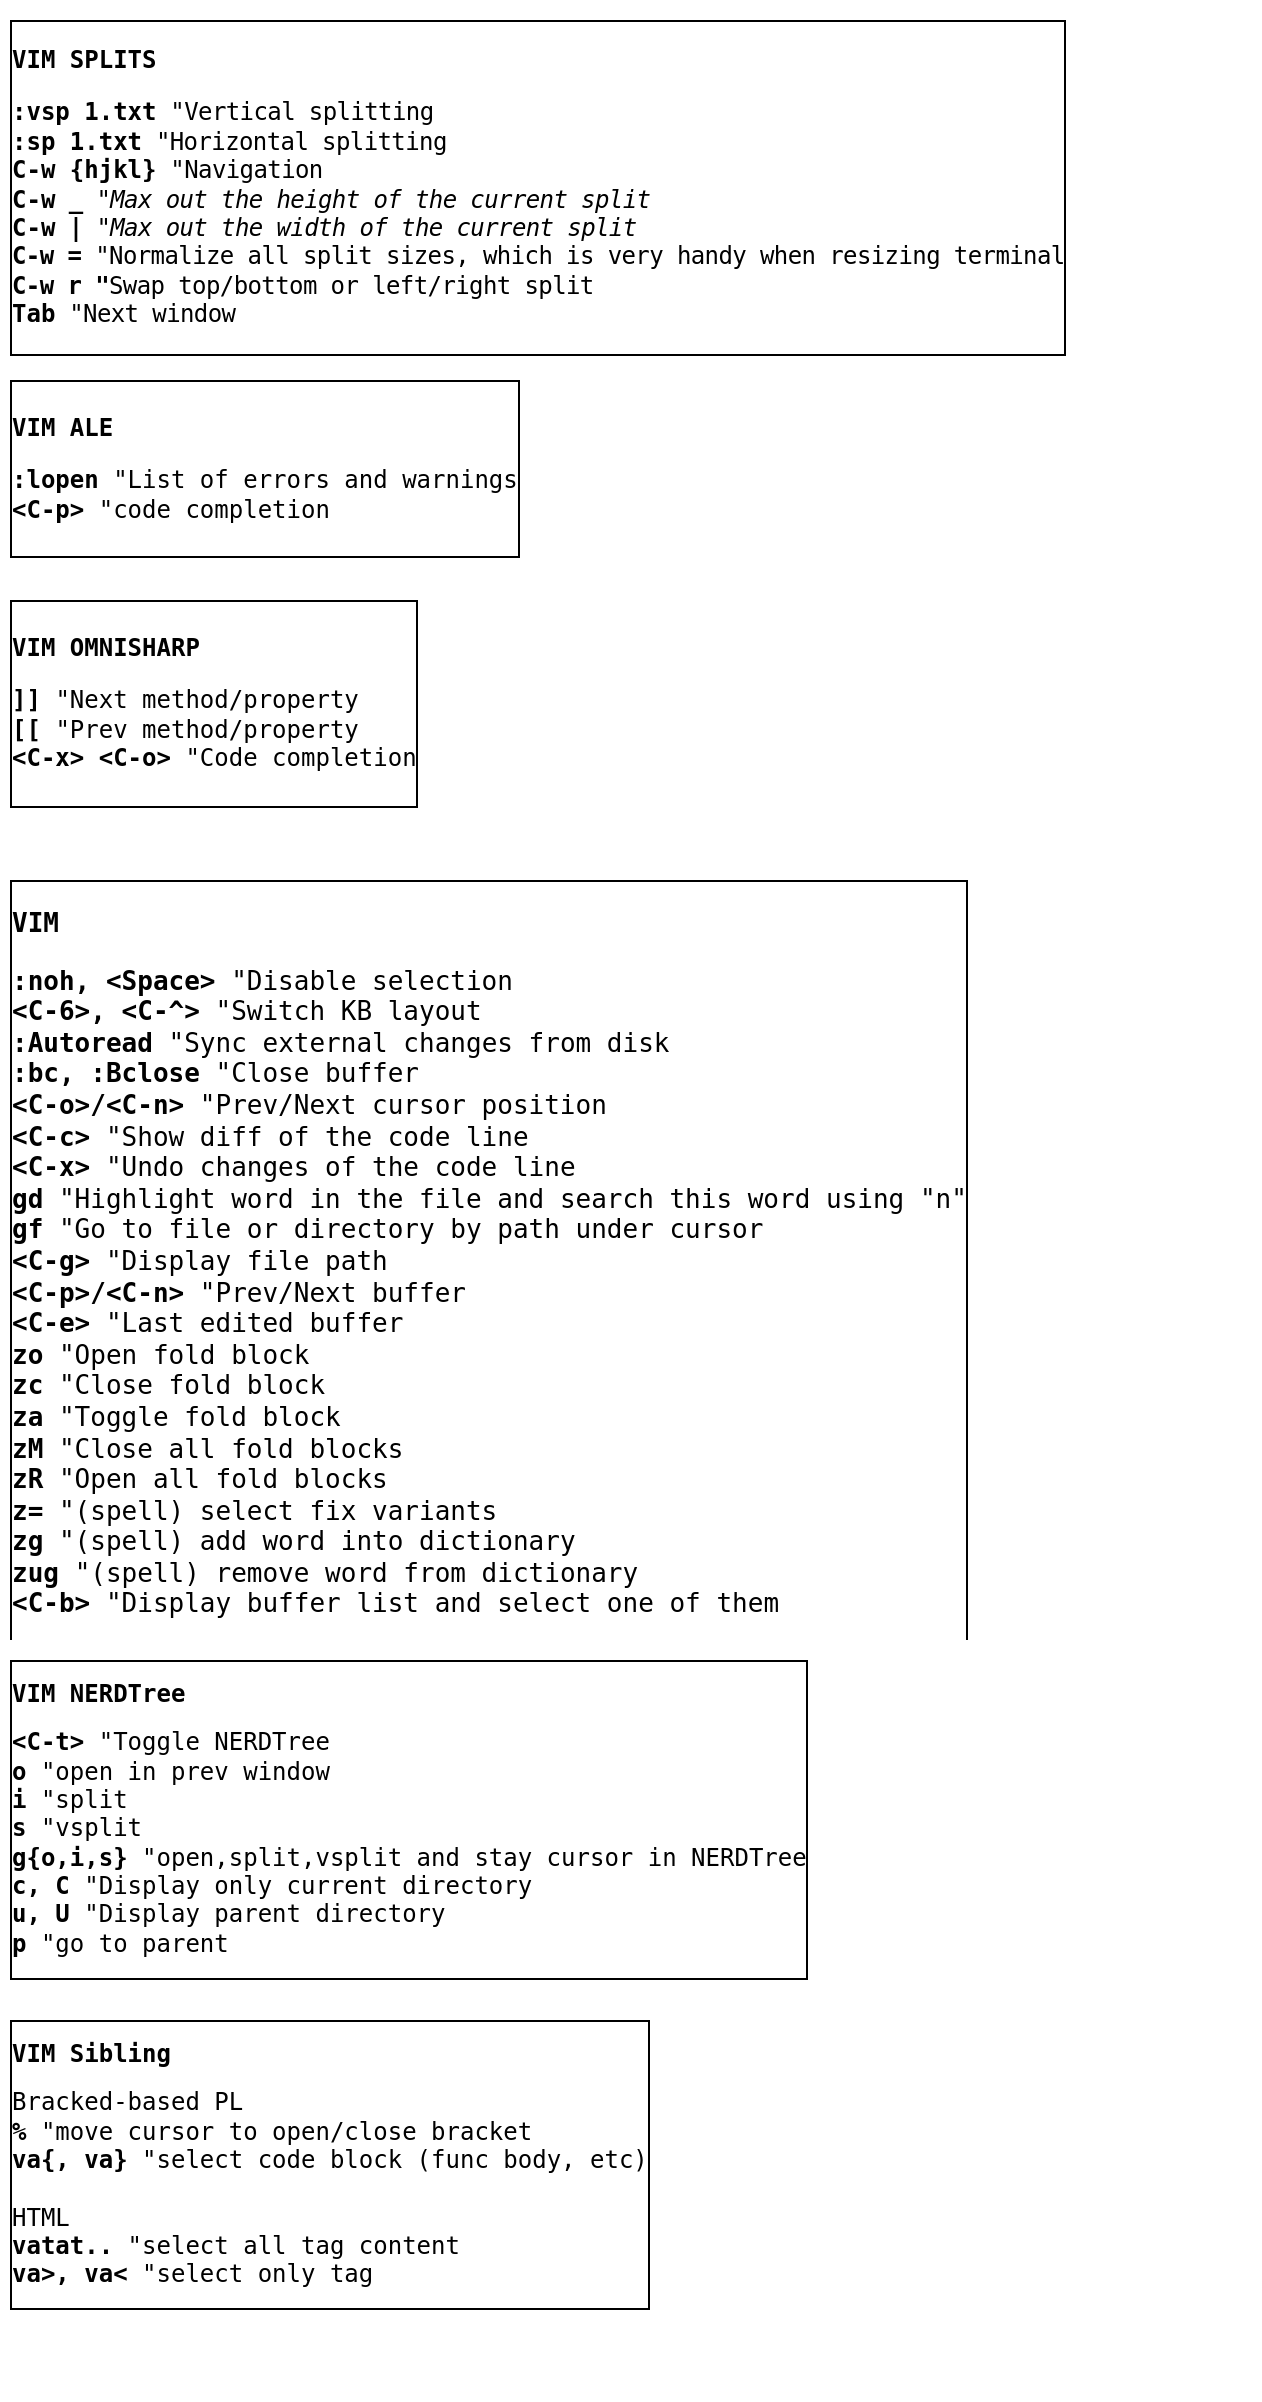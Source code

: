 <mxfile version="14.6.9" type="device"><diagram id="zsasw6si1hnA-dcXNO2p" name="Page-1"><mxGraphModel dx="1362" dy="806" grid="1" gridSize="10" guides="1" tooltips="1" connect="1" arrows="1" fold="1" page="1" pageScale="1" pageWidth="827" pageHeight="1169" math="0" shadow="0"><root><mxCell id="0"/><mxCell id="1" parent="0"/><mxCell id="ozXyOQtT3zi1J_VsEqZR-3" value="&lt;p&gt;&lt;font style=&quot;font-size: 12px&quot;&gt;&lt;b&gt;VIM SPLITS&lt;/b&gt;&lt;/font&gt;&lt;/p&gt;&lt;p&gt;&lt;b&gt;:vsp 1.txt&lt;/b&gt;&lt;span style=&quot;font-weight: normal ; letter-spacing: -0.3px&quot;&gt; &quot;Vertical splitting&lt;br&gt;&lt;/span&gt;&lt;b&gt;:sp 1.txt&lt;/b&gt;&lt;span style=&quot;letter-spacing: -0.3px ; font-weight: normal&quot;&gt; &quot;Horizontal splitting&lt;br&gt;&lt;/span&gt;&lt;b&gt;C-w {hjkl}&lt;/b&gt;&lt;span style=&quot;font-weight: 400 ; letter-spacing: -0.3px&quot;&gt; &quot;Navigation&lt;br&gt;&lt;/span&gt;&lt;b&gt;C-&lt;span class=&quot;p&quot; style=&quot;letter-spacing: -0.3px ; box-sizing: inherit&quot;&gt;w&lt;/span&gt;&lt;span style=&quot;letter-spacing: -0.3px&quot;&gt; _&lt;/span&gt;&lt;/b&gt;&lt;span style=&quot;letter-spacing: -0.3px&quot;&gt; &lt;/span&gt;&lt;span style=&quot;letter-spacing: -0.3px ; font-weight: 400&quot;&gt;&quot;&lt;/span&gt;&lt;i&gt;&lt;span style=&quot;font-weight: 400 ; letter-spacing: -0.3px&quot;&gt;Max out the height of the current split&lt;br&gt;&lt;/span&gt;&lt;/i&gt;&lt;b&gt;C-&lt;span class=&quot;p&quot; style=&quot;letter-spacing: -0.3px ; box-sizing: inherit&quot;&gt;w&lt;/span&gt;&lt;span style=&quot;letter-spacing: -0.3px&quot;&gt; &lt;/span&gt;&lt;span class=&quot;p&quot; style=&quot;letter-spacing: -0.3px ; box-sizing: inherit&quot;&gt;|&lt;/span&gt;&lt;/b&gt;&lt;span class=&quot;p&quot; style=&quot;letter-spacing: -0.3px ; font-weight: normal ; box-sizing: inherit&quot;&gt; &lt;/span&gt;&lt;span style=&quot;letter-spacing: -0.3px ; font-weight: 400&quot;&gt;&lt;i&gt;&quot;Max out the width of the current split&lt;br&gt;&lt;/i&gt;&lt;/span&gt;&lt;font style=&quot;letter-spacing: -0.3px ; font-size: 12px&quot;&gt;&lt;b&gt;C-&lt;span class=&quot;p&quot; style=&quot;box-sizing: inherit&quot;&gt;w&lt;/span&gt; &lt;span class=&quot;p&quot; style=&quot;box-sizing: inherit&quot;&gt;=&lt;/span&gt;&lt;/b&gt;&lt;span class=&quot;p&quot; style=&quot;box-sizing: inherit&quot;&gt; &lt;/span&gt;&lt;/font&gt;&lt;span style=&quot;letter-spacing: -0.3px&quot;&gt;&lt;span style=&quot;font-weight: normal&quot;&gt;&quot;Normalize all split sizes, which is very handy when resizing terminal&lt;/span&gt;&lt;span style=&quot;font-weight: 400&quot;&gt;&lt;br&gt;&lt;/span&gt;&lt;/span&gt;&lt;font style=&quot;letter-spacing: -0.3px ; font-weight: normal ; font-size: 12px&quot;&gt;&lt;b&gt;C-&lt;/b&gt;&lt;span class=&quot;p&quot; style=&quot;box-sizing: inherit&quot;&gt;&lt;b&gt;w&lt;/b&gt;&lt;/span&gt;&lt;b&gt; r &quot;&lt;/b&gt;&lt;/font&gt;&lt;span style=&quot;font-weight: normal ; letter-spacing: -0.3px&quot;&gt;Swap top/bottom or left/right split&lt;br&gt;&lt;/span&gt;&lt;b&gt;Tab&lt;/b&gt;&lt;span style=&quot;letter-spacing: -0.3px ; font-weight: normal&quot;&gt;&amp;nbsp;&quot;Next window&lt;/span&gt;&lt;/p&gt;" style="text;html=1;spacing=5;padding=5;whiteSpace=wrap;overflow=hidden;rounded=0;fontFamily=monospace;labelBackgroundColor=#ffffff;labelBorderColor=#000000;" parent="1" vertex="1"><mxGeometry x="10" y="10" width="630" height="180" as="geometry"/></mxCell><mxCell id="r09ggtFG_92BmXEbbVM_-1" style="edgeStyle=orthogonalEdgeStyle;rounded=0;orthogonalLoop=1;jettySize=auto;html=1;exitX=0.5;exitY=1;exitDx=0;exitDy=0;" parent="1" source="ozXyOQtT3zi1J_VsEqZR-3" target="ozXyOQtT3zi1J_VsEqZR-3" edge="1"><mxGeometry relative="1" as="geometry"/></mxCell><mxCell id="r09ggtFG_92BmXEbbVM_-2" value="&lt;p style=&quot;line-height: 80%&quot;&gt;&lt;/p&gt;&lt;p style=&quot;font-size: 13px&quot;&gt;&lt;font style=&quot;font-size: 13px&quot;&gt;&lt;b&gt;VIM&lt;/b&gt;&lt;/font&gt;&lt;/p&gt;&lt;p style=&quot;font-size: 13px&quot;&gt;&lt;font style=&quot;font-size: 13px&quot;&gt;&lt;b&gt;:noh, &amp;lt;Space&amp;gt; &lt;/b&gt;&lt;/font&gt;&lt;font style=&quot;font-size: 13px ; font-weight: normal&quot;&gt;&quot;Disable selection&lt;br&gt;&lt;/font&gt;&lt;font style=&quot;font-size: 13px&quot;&gt;&lt;b&gt;&amp;lt;C-6&amp;gt;, &amp;lt;C-^&amp;gt; &lt;/b&gt;&lt;/font&gt;&lt;font style=&quot;font-size: 13px ; font-weight: normal&quot;&gt;&quot;Switch KB layout&lt;br&gt;&lt;/font&gt;&lt;font style=&quot;font-size: 13px&quot;&gt;&lt;b&gt;:Autoread &lt;/b&gt;&lt;/font&gt;&lt;font style=&quot;font-size: 13px ; font-weight: normal&quot;&gt;&quot;Sync external changes from disk&lt;/font&gt;&lt;font style=&quot;font-size: 13px ; font-weight: normal&quot;&gt;&lt;br&gt;&lt;/font&gt;&lt;font style=&quot;font-size: 13px&quot;&gt;&lt;b&gt;:bc, :Bclose &lt;/b&gt;&lt;/font&gt;&lt;font style=&quot;font-size: 13px ; font-weight: normal&quot;&gt;&quot;Close buffer&lt;br&gt;&lt;/font&gt;&lt;font style=&quot;font-size: 13px&quot;&gt;&lt;b&gt;&amp;lt;C-o&amp;gt;/&amp;lt;C-n&amp;gt; &lt;/b&gt;&lt;/font&gt;&lt;font style=&quot;font-size: 13px ; font-weight: normal&quot;&gt;&quot;Prev/Next cursor position&lt;/font&gt;&lt;font style=&quot;font-size: 13px ; font-weight: normal&quot;&gt;&lt;br&gt;&lt;/font&gt;&lt;font style=&quot;font-size: 13px&quot;&gt;&lt;b&gt;&amp;lt;C-c&amp;gt; &lt;/b&gt;&lt;/font&gt;&lt;font style=&quot;font-size: 13px ; font-weight: normal&quot;&gt;&quot;Show diff of the code line&lt;br&gt;&lt;/font&gt;&lt;font style=&quot;font-size: 13px&quot;&gt;&lt;b&gt;&amp;lt;C-x&amp;gt; &lt;/b&gt;&lt;/font&gt;&lt;font style=&quot;font-size: 13px ; font-weight: normal&quot;&gt;&quot;Undo changes of the code line&lt;/font&gt;&lt;font style=&quot;font-size: 13px ; font-weight: normal&quot;&gt;&lt;br&gt;&lt;/font&gt;&lt;font style=&quot;font-size: 13px&quot;&gt;&lt;b&gt;gd &lt;/b&gt;&lt;/font&gt;&lt;font style=&quot;font-size: 13px ; font-weight: normal&quot;&gt;&quot;Highlight word in the file and search this word using &quot;n&quot;&lt;br&gt;&lt;/font&gt;&lt;font style=&quot;font-size: 13px&quot;&gt;&lt;b&gt;gf &lt;/b&gt;&lt;/font&gt;&lt;font style=&quot;font-size: 13px ; font-weight: normal&quot;&gt;&quot;Go to file or directory by path under cursor&lt;/font&gt;&lt;font style=&quot;font-size: 13px ; font-weight: normal&quot;&gt;&lt;br&gt;&lt;/font&gt;&lt;font style=&quot;font-size: 13px&quot;&gt;&lt;b&gt;&amp;lt;C-g&amp;gt; &lt;/b&gt;&lt;/font&gt;&lt;font style=&quot;font-size: 13px ; font-weight: normal&quot;&gt;&quot;Display file path&lt;/font&gt;&lt;font style=&quot;font-size: 13px ; font-weight: normal&quot;&gt;&lt;br&gt;&lt;/font&gt;&lt;font style=&quot;font-size: 13px&quot;&gt;&lt;b&gt;&amp;lt;C-p&amp;gt;/&amp;lt;C-n&amp;gt; &lt;/b&gt;&lt;/font&gt;&lt;font style=&quot;font-size: 13px ; font-weight: normal&quot;&gt;&quot;Prev/Next buffer&lt;br&gt;&lt;/font&gt;&lt;font style=&quot;font-size: 13px&quot;&gt;&lt;b&gt;&amp;lt;C-e&amp;gt; &lt;/b&gt;&lt;/font&gt;&lt;font style=&quot;font-size: 13px ; font-weight: normal&quot;&gt;&quot;Last edited buffer&lt;br&gt;&lt;/font&gt;&lt;font style=&quot;font-size: 13px&quot;&gt;&lt;b&gt;zo &lt;/b&gt;&lt;/font&gt;&lt;font style=&quot;font-size: 13px ; font-weight: normal&quot;&gt;&quot;Open fold block&lt;br&gt;&lt;/font&gt;&lt;font style=&quot;font-size: 13px&quot;&gt;&lt;b&gt;zc &lt;/b&gt;&lt;/font&gt;&lt;font style=&quot;font-size: 13px ; font-weight: normal&quot;&gt;&quot;Close fold block&lt;br&gt;&lt;b&gt;za&amp;nbsp;&lt;/b&gt;&quot;Toggle fold block&lt;br&gt;&lt;b&gt;zM&amp;nbsp;&lt;/b&gt;&quot;Close all fold blocks&lt;br&gt;&lt;b&gt;zR&amp;nbsp;&lt;/b&gt;&quot;Open all fold blocks&lt;br&gt;&lt;/font&gt;&lt;font style=&quot;font-size: 13px&quot;&gt;&lt;b&gt;z= &lt;/b&gt;&lt;/font&gt;&lt;font style=&quot;font-size: 13px ; font-weight: normal&quot;&gt;&quot;(spell) select fix variants&lt;br&gt;&lt;/font&gt;&lt;font style=&quot;font-size: 13px&quot;&gt;&lt;b&gt;zg &lt;/b&gt;&lt;/font&gt;&lt;font style=&quot;font-size: 13px ; font-weight: normal&quot;&gt;&quot;(spell) add word into dictionary&lt;br&gt;&lt;/font&gt;&lt;font style=&quot;font-size: 13px&quot;&gt;&lt;b&gt;zug &lt;/b&gt;&lt;/font&gt;&lt;font style=&quot;font-size: 13px ; font-weight: normal&quot;&gt;&quot;(spell) remove word from dictionary&lt;br&gt;&lt;/font&gt;&lt;font style=&quot;font-size: 13px&quot;&gt;&lt;b&gt;&amp;lt;C-b&amp;gt; &lt;/b&gt;&lt;/font&gt;&lt;font style=&quot;font-size: 13px ; font-weight: normal&quot;&gt;&quot;Display buffer list and select one of them&lt;/font&gt;&lt;/p&gt;&lt;p&gt;&lt;/p&gt;" style="text;html=1;spacing=5;padding=5;whiteSpace=wrap;overflow=hidden;rounded=0;fontFamily=monospace;labelBackgroundColor=#ffffff;labelBorderColor=#000000;" parent="1" vertex="1"><mxGeometry x="10" y="440" width="580" height="390" as="geometry"/></mxCell><mxCell id="r09ggtFG_92BmXEbbVM_-3" value="&lt;h1&gt;&lt;p style=&quot;font-size: 12px&quot;&gt;&lt;b&gt;VIM ALE&lt;/b&gt;&lt;/p&gt;&lt;p style=&quot;font-size: 12px&quot;&gt;:lopen&lt;span style=&quot;font-weight: normal&quot;&gt;&amp;nbsp;&quot;List of errors and warnings&lt;/span&gt;&lt;br&gt;&amp;lt;C-p&amp;gt;&lt;span style=&quot;font-weight: normal&quot;&gt; &quot;code completion&lt;/span&gt;&lt;/p&gt;&lt;/h1&gt;" style="text;html=1;spacing=5;padding=5;whiteSpace=wrap;overflow=hidden;rounded=0;fontFamily=monospace;labelBackgroundColor=#ffffff;labelBorderColor=#000000;" parent="1" vertex="1"><mxGeometry x="10" y="190" width="630" height="110" as="geometry"/></mxCell><mxCell id="r09ggtFG_92BmXEbbVM_-4" value="&lt;h1 style=&quot;font-size: 14px&quot;&gt;&lt;div style=&quot;font-size: 12px&quot;&gt;VIM NERDTree&lt;/div&gt;&lt;/h1&gt;&lt;h1 style=&quot;font-size: 14px&quot;&gt;&lt;div style=&quot;font-size: 12px&quot;&gt;&amp;lt;C-t&amp;gt;&lt;span style=&quot;font-weight: normal&quot;&gt; &quot;Toggle NERDTree&lt;/span&gt;&lt;br&gt;o &lt;span style=&quot;font-weight: normal&quot;&gt;&quot;open in prev window&lt;/span&gt;&lt;/div&gt;&lt;div style=&quot;font-size: 12px&quot;&gt;i &lt;span style=&quot;font-weight: normal&quot;&gt;&quot;split&lt;/span&gt;&lt;/div&gt;&lt;div style=&quot;font-size: 12px&quot;&gt;s &lt;span style=&quot;font-weight: normal&quot;&gt;&quot;vsplit&lt;/span&gt;&lt;/div&gt;&lt;div style=&quot;font-size: 12px&quot;&gt;g{o,i,s}&lt;span style=&quot;font-weight: normal&quot;&gt;&amp;nbsp;&quot;open,split,vsplit and stay cursor in NERDTree&lt;/span&gt;&lt;/div&gt;&lt;div style=&quot;font-size: 12px&quot;&gt;c, C&lt;span style=&quot;font-weight: normal&quot;&gt;&amp;nbsp;&quot;Display only current directory&lt;/span&gt;&lt;/div&gt;&lt;div style=&quot;font-size: 12px&quot;&gt;u, U&lt;span style=&quot;font-weight: normal&quot;&gt;&amp;nbsp;&quot;Display parent directory&lt;/span&gt;&lt;/div&gt;&lt;div style=&quot;font-size: 12px&quot;&gt;p&lt;span style=&quot;font-weight: normal&quot;&gt;&amp;nbsp;&quot;go to parent&lt;/span&gt;&lt;/div&gt;&lt;/h1&gt;" style="text;html=1;spacing=5;padding=5;whiteSpace=wrap;overflow=hidden;rounded=0;fontFamily=monospace;labelBackgroundColor=#ffffff;labelBorderColor=#000000;" parent="1" vertex="1"><mxGeometry x="10" y="830" width="630" height="200" as="geometry"/></mxCell><mxCell id="Mw7nq_PF2TeKlL-I8GQI-1" value="&lt;h1&gt;&lt;p style=&quot;font-size: 12px&quot;&gt;&lt;b&gt;VIM OMNISHARP&lt;/b&gt;&lt;/p&gt;&lt;p style=&quot;font-size: 12px&quot;&gt;]] &lt;span style=&quot;font-weight: normal&quot;&gt;&quot;Next method/property&lt;/span&gt;&lt;br&gt;[[ &lt;span style=&quot;font-weight: normal&quot;&gt;&quot;Prev method/property&lt;/span&gt;&lt;br&gt;&amp;lt;C-x&amp;gt; &amp;lt;C-o&amp;gt;&lt;span style=&quot;font-weight: normal&quot;&gt; &quot;Code completion&lt;/span&gt;&lt;/p&gt;&lt;/h1&gt;" style="text;html=1;spacing=5;padding=5;whiteSpace=wrap;overflow=hidden;rounded=0;fontFamily=monospace;labelBackgroundColor=#ffffff;labelBorderColor=#000000;" parent="1" vertex="1"><mxGeometry x="10" y="300" width="630" height="120" as="geometry"/></mxCell><mxCell id="mOQZfr8mKMZX_YLy5PYU-1" value="&lt;h1 style=&quot;font-size: 14px&quot;&gt;&lt;div style=&quot;font-size: 12px&quot;&gt;VIM Sibling&lt;/div&gt;&lt;/h1&gt;&lt;h1 style=&quot;font-size: 14px&quot;&gt;&lt;div style=&quot;font-size: 12px&quot;&gt;&lt;span style=&quot;font-weight: 400&quot;&gt;Bracked-based PL&lt;/span&gt;&lt;br&gt;&lt;/div&gt;&lt;div style=&quot;font-size: 12px&quot;&gt;%&lt;span style=&quot;font-weight: normal&quot;&gt; &quot;move cursor to open/close bracket&lt;/span&gt;&lt;/div&gt;&lt;div style=&quot;font-size: 12px&quot;&gt;va{, va}&amp;nbsp;&lt;span style=&quot;font-weight: normal&quot;&gt;&quot;select code block (func body, etc)&lt;/span&gt;&lt;br&gt;&lt;/div&gt;&lt;div style=&quot;font-size: 12px&quot;&gt;&lt;span style=&quot;font-weight: 400&quot;&gt;&lt;br&gt;&lt;/span&gt;&lt;/div&gt;&lt;div style=&quot;font-size: 12px&quot;&gt;&lt;span style=&quot;font-weight: 400&quot;&gt;HTML&lt;br&gt;&lt;/span&gt;vatat..&amp;nbsp;&lt;span style=&quot;font-weight: normal&quot;&gt;&quot;select all tag content&lt;/span&gt;&lt;/div&gt;&lt;div style=&quot;font-size: 12px&quot;&gt;va&amp;gt;, va&amp;lt;&amp;nbsp;&lt;span style=&quot;font-weight: normal&quot;&gt;&quot;select only tag&lt;/span&gt;&lt;/div&gt;&lt;/h1&gt;" style="text;html=1;spacing=5;padding=5;whiteSpace=wrap;overflow=hidden;rounded=0;fontFamily=monospace;labelBackgroundColor=#ffffff;labelBorderColor=#000000;" vertex="1" parent="1"><mxGeometry x="10" y="1010" width="630" height="200" as="geometry"/></mxCell></root></mxGraphModel></diagram></mxfile>